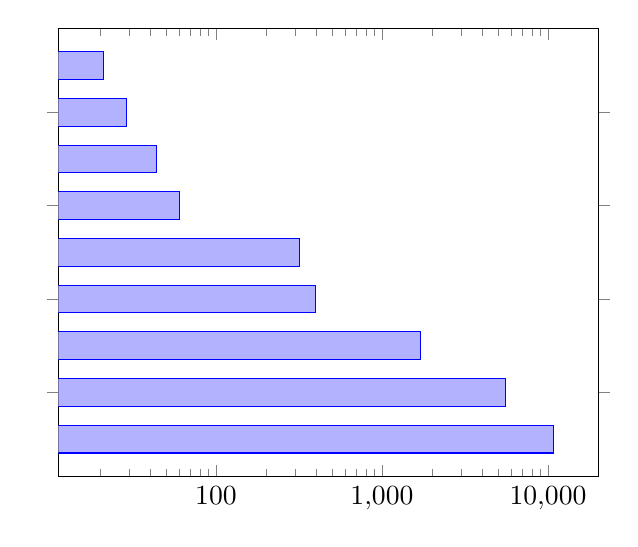 \begin{tikzpicture}

    \begin{axis}[
        name=plot2,
        xbar,
        xmode=log,
        log ticks with fixed point,
        yticklabel=\empty,
    ]
       \addplot coordinates {
            (10736,1)
            (5564,2)
            (1711,3)
            (398,4)
            (319,5)
            (60,6)
            (44,7)
            (29,8)
            (21,9)
        };
    \end{axis}
    
\end{tikzpicture}